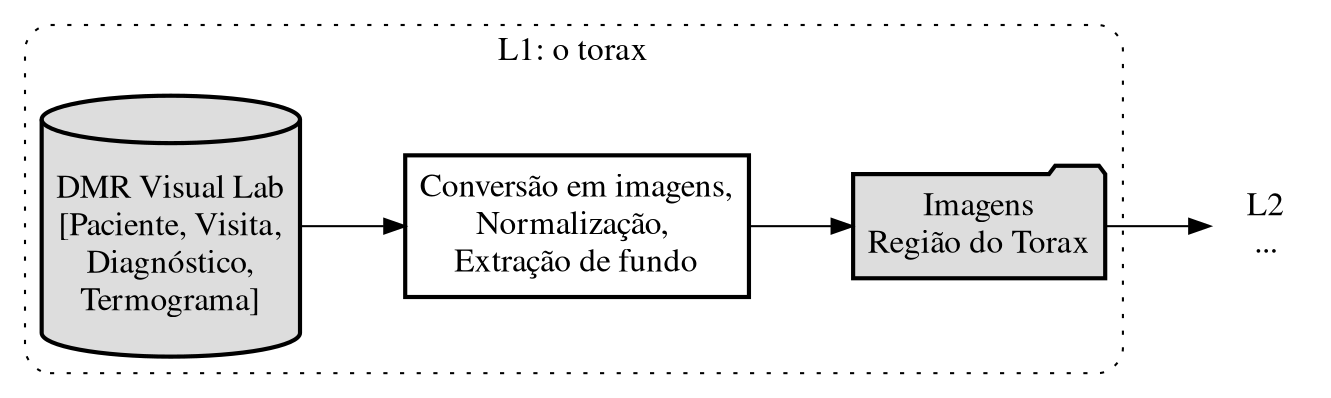 digraph {
    ranksep = "0.05"
    nodesep = "0.7"
    ratio=1.3
    // dpi=400
    node [
        fontname = "Times"
        shape = rectangle
        fontsize = 16
        style = "filled,bold"
        fillcolor = "#ffffff",
        margin = "0.1,0.1"
    ]
    edge [
        fontname = "Times"
        fontsize = 14
    ]

    dmr [
            label = "\nDMR Visual Lab\n[Paciente, Visita,\nDiagnóstico,\nTermograma]",
            shape = cylinder, fillcolor = "#dddddd"
            margin = "0.1,0"
        ]

    subgraph cluster_l1 {
        fontsize = 16
        fontname = "Times"
        label = "L1: o torax"
        style="rounded,dotted"

        { dmr; task_dmr2imgs; dmr_imgs; rank = same }



        task_dmr2imgs [label = "Conversão em imagens,\nNormalização, \nExtração de fundo"]

        dmr_imgs [
            label = "Imagens\nRegião do Torax"
            shape = folder, fillcolor = "#dddddd"
        ]

    }

	l2_task_seg[shape=none, label="L2\n..."]


    dmr -> task_dmr2imgs -> dmr_imgs
    dmr_imgs -> l2_task_seg [constraint=false]

}
